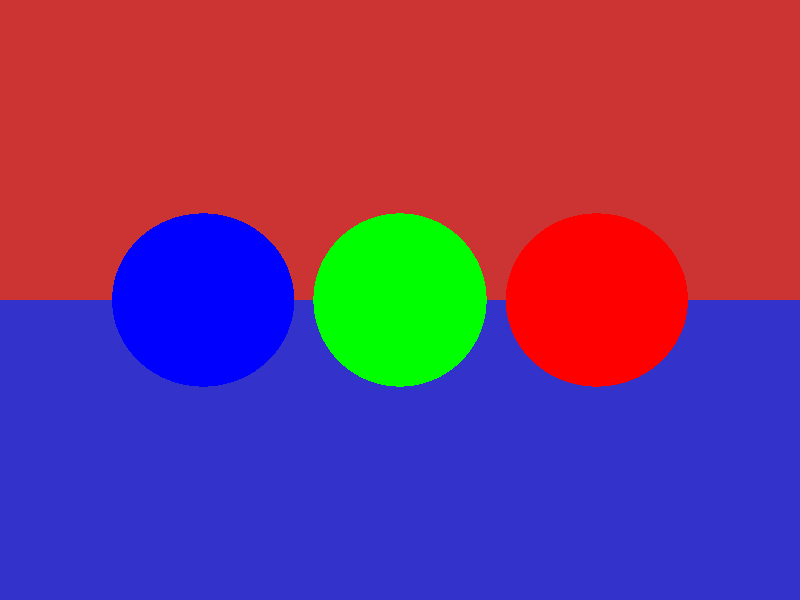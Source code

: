 camera {
   location  <0, 0, 14>
   up        <0,  1,  0>
   right     <1.33333, 0,  0>
   look_at   <0, 0, 0>
}


light_source {<0, 3, 10> color rgb <1.5, 1.5, 1.5>}

sphere { <0, 0, 0>, 2
   pigment { color rgb <1.0, 0.0, 0.0>}
   finish {ambient 0.2 diffuse 0.4 specular 0.5 reflection .9 roughness 0.5}
   translate <-4.5, 0, 0>
}

sphere { <0, 0, 0>, 2
   pigment { color rgb <0.0, 1.0, 0.0>}
   finish {ambient 0.2 diffuse 0.4 specular 0.5  reflection .6 roughness 0.3}
   translate <0, 0, 0>
}

sphere { <0, 0, 0>, 2
   pigment { color rgb <0.0, 0.0, 1.0>}
   finish {ambient 0.2 diffuse 0.4 specular 0.5  reflection .3 roughness 0.01}
   translate <4.5, 0, 0>
}


plane {<0, 1, 0>, -4
   pigment {color rgb <0.2, 0.2, 0.8>}
   finish {ambient 0.4 diffuse 0.8 reflection .5}
}

plane {<0, -1, 0>, -4
   pigment {color rgb <0.8, 0.2, 0.2>}
   finish {ambient 0.4 diffuse 0.8 reflection .5}
}
